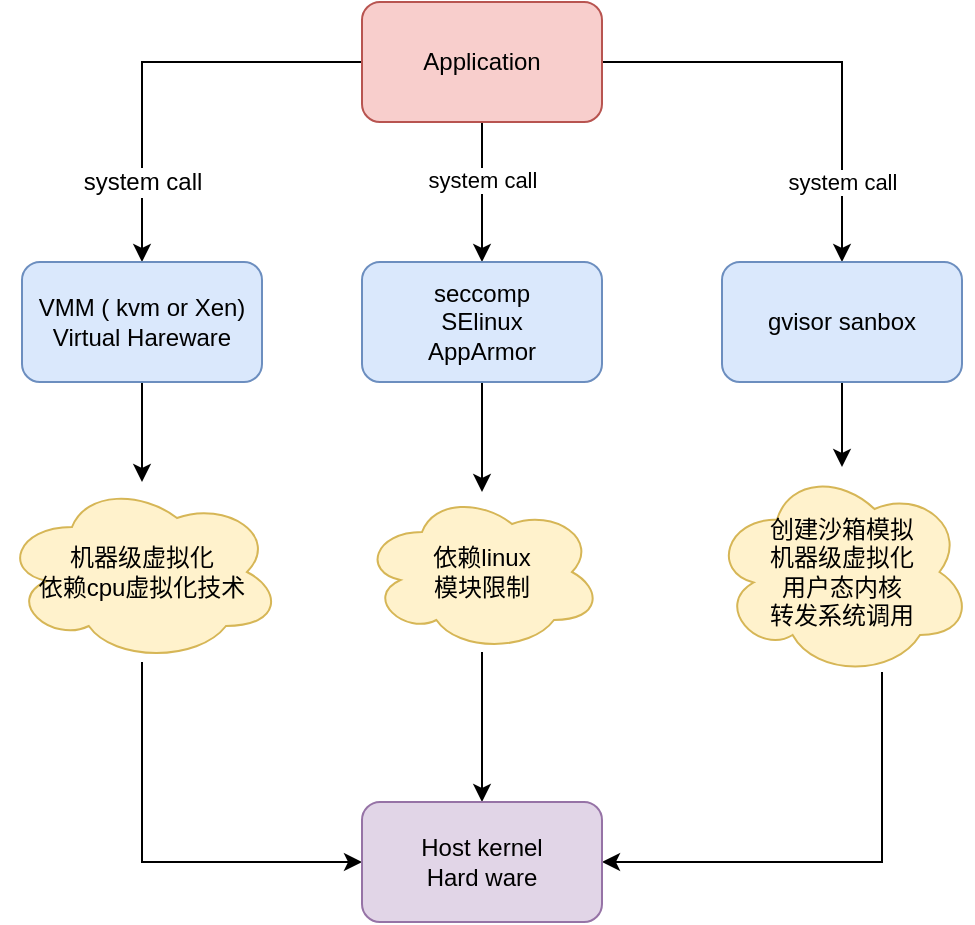 <mxfile version="21.2.1" type="device">
  <diagram name="第 1 页" id="henShwF21m3lj7XvA5T3">
    <mxGraphModel dx="893" dy="765" grid="1" gridSize="10" guides="1" tooltips="1" connect="1" arrows="1" fold="1" page="1" pageScale="1" pageWidth="827" pageHeight="1169" background="#ffffff" math="0" shadow="0">
      <root>
        <mxCell id="0" />
        <mxCell id="1" parent="0" />
        <mxCell id="17XxlfEA221lMaTGFJlo-5" value="" style="edgeStyle=orthogonalEdgeStyle;rounded=0;orthogonalLoop=1;jettySize=auto;html=1;" edge="1" parent="1" source="17XxlfEA221lMaTGFJlo-1" target="17XxlfEA221lMaTGFJlo-3">
          <mxGeometry relative="1" as="geometry" />
        </mxCell>
        <mxCell id="17XxlfEA221lMaTGFJlo-9" value="system call" style="edgeLabel;html=1;align=center;verticalAlign=middle;resizable=0;points=[];" vertex="1" connectable="0" parent="17XxlfEA221lMaTGFJlo-5">
          <mxGeometry x="-0.171" relative="1" as="geometry">
            <mxPoint as="offset" />
          </mxGeometry>
        </mxCell>
        <mxCell id="17XxlfEA221lMaTGFJlo-6" style="edgeStyle=orthogonalEdgeStyle;rounded=0;orthogonalLoop=1;jettySize=auto;html=1;" edge="1" parent="1" source="17XxlfEA221lMaTGFJlo-1" target="17XxlfEA221lMaTGFJlo-2">
          <mxGeometry relative="1" as="geometry" />
        </mxCell>
        <mxCell id="17XxlfEA221lMaTGFJlo-8" value="&lt;font style=&quot;font-size: 12px;&quot;&gt;system call&lt;/font&gt;" style="edgeLabel;html=1;align=center;verticalAlign=middle;resizable=0;points=[];" vertex="1" connectable="0" parent="17XxlfEA221lMaTGFJlo-6">
          <mxGeometry x="0.438" relative="1" as="geometry">
            <mxPoint y="19" as="offset" />
          </mxGeometry>
        </mxCell>
        <mxCell id="17XxlfEA221lMaTGFJlo-7" style="edgeStyle=orthogonalEdgeStyle;rounded=0;orthogonalLoop=1;jettySize=auto;html=1;entryX=0.5;entryY=0;entryDx=0;entryDy=0;" edge="1" parent="1" source="17XxlfEA221lMaTGFJlo-1" target="17XxlfEA221lMaTGFJlo-4">
          <mxGeometry relative="1" as="geometry" />
        </mxCell>
        <mxCell id="17XxlfEA221lMaTGFJlo-10" value="system call" style="edgeLabel;html=1;align=center;verticalAlign=middle;resizable=0;points=[];" vertex="1" connectable="0" parent="17XxlfEA221lMaTGFJlo-7">
          <mxGeometry x="0.564" y="-2" relative="1" as="geometry">
            <mxPoint x="2" y="8" as="offset" />
          </mxGeometry>
        </mxCell>
        <mxCell id="17XxlfEA221lMaTGFJlo-1" value="Application" style="rounded=1;whiteSpace=wrap;html=1;fillColor=#f8cecc;strokeColor=#b85450;" vertex="1" parent="1">
          <mxGeometry x="340" y="140" width="120" height="60" as="geometry" />
        </mxCell>
        <mxCell id="17XxlfEA221lMaTGFJlo-22" value="" style="edgeStyle=orthogonalEdgeStyle;rounded=0;orthogonalLoop=1;jettySize=auto;html=1;" edge="1" parent="1" source="17XxlfEA221lMaTGFJlo-2" target="17XxlfEA221lMaTGFJlo-16">
          <mxGeometry relative="1" as="geometry" />
        </mxCell>
        <mxCell id="17XxlfEA221lMaTGFJlo-2" value="VMM ( kvm or Xen)&lt;br&gt;Virtual Hareware" style="rounded=1;whiteSpace=wrap;html=1;fillColor=#dae8fc;strokeColor=#6c8ebf;" vertex="1" parent="1">
          <mxGeometry x="170" y="270" width="120" height="60" as="geometry" />
        </mxCell>
        <mxCell id="17XxlfEA221lMaTGFJlo-19" value="" style="edgeStyle=orthogonalEdgeStyle;rounded=0;orthogonalLoop=1;jettySize=auto;html=1;" edge="1" parent="1" source="17XxlfEA221lMaTGFJlo-3" target="17XxlfEA221lMaTGFJlo-17">
          <mxGeometry relative="1" as="geometry" />
        </mxCell>
        <mxCell id="17XxlfEA221lMaTGFJlo-3" value="seccomp&lt;br&gt;SElinux&lt;br&gt;AppArmor" style="rounded=1;whiteSpace=wrap;html=1;fillColor=#dae8fc;strokeColor=#6c8ebf;" vertex="1" parent="1">
          <mxGeometry x="340" y="270" width="120" height="60" as="geometry" />
        </mxCell>
        <mxCell id="17XxlfEA221lMaTGFJlo-21" value="" style="edgeStyle=orthogonalEdgeStyle;rounded=0;orthogonalLoop=1;jettySize=auto;html=1;" edge="1" parent="1" source="17XxlfEA221lMaTGFJlo-4" target="17XxlfEA221lMaTGFJlo-18">
          <mxGeometry relative="1" as="geometry" />
        </mxCell>
        <mxCell id="17XxlfEA221lMaTGFJlo-4" value="gvisor sanbox" style="rounded=1;whiteSpace=wrap;html=1;fillColor=#dae8fc;strokeColor=#6c8ebf;" vertex="1" parent="1">
          <mxGeometry x="520" y="270" width="120" height="60" as="geometry" />
        </mxCell>
        <mxCell id="17XxlfEA221lMaTGFJlo-26" style="edgeStyle=orthogonalEdgeStyle;rounded=0;orthogonalLoop=1;jettySize=auto;html=1;entryX=0;entryY=0.5;entryDx=0;entryDy=0;" edge="1" parent="1" source="17XxlfEA221lMaTGFJlo-16" target="17XxlfEA221lMaTGFJlo-25">
          <mxGeometry relative="1" as="geometry">
            <Array as="points">
              <mxPoint x="230" y="570" />
            </Array>
          </mxGeometry>
        </mxCell>
        <mxCell id="17XxlfEA221lMaTGFJlo-16" value="机器级虚拟化&lt;br&gt;依赖cpu虚拟化技术" style="ellipse;shape=cloud;whiteSpace=wrap;html=1;fillColor=#fff2cc;strokeColor=#d6b656;" vertex="1" parent="1">
          <mxGeometry x="160" y="380" width="140" height="90" as="geometry" />
        </mxCell>
        <mxCell id="17XxlfEA221lMaTGFJlo-27" value="" style="edgeStyle=orthogonalEdgeStyle;rounded=0;orthogonalLoop=1;jettySize=auto;html=1;" edge="1" parent="1" source="17XxlfEA221lMaTGFJlo-17" target="17XxlfEA221lMaTGFJlo-25">
          <mxGeometry relative="1" as="geometry" />
        </mxCell>
        <mxCell id="17XxlfEA221lMaTGFJlo-17" value="依赖linux&lt;br&gt;模块限制" style="ellipse;shape=cloud;whiteSpace=wrap;html=1;fillColor=#fff2cc;strokeColor=#d6b656;" vertex="1" parent="1">
          <mxGeometry x="340" y="385" width="120" height="80" as="geometry" />
        </mxCell>
        <mxCell id="17XxlfEA221lMaTGFJlo-28" style="edgeStyle=orthogonalEdgeStyle;rounded=0;orthogonalLoop=1;jettySize=auto;html=1;entryX=1;entryY=0.5;entryDx=0;entryDy=0;" edge="1" parent="1" source="17XxlfEA221lMaTGFJlo-18" target="17XxlfEA221lMaTGFJlo-25">
          <mxGeometry relative="1" as="geometry">
            <Array as="points">
              <mxPoint x="600" y="570" />
            </Array>
          </mxGeometry>
        </mxCell>
        <mxCell id="17XxlfEA221lMaTGFJlo-18" value="创建沙箱模拟&lt;br&gt;机器级虚拟化&lt;br&gt;用户态内核&lt;br&gt;转发系统调用" style="ellipse;shape=cloud;whiteSpace=wrap;html=1;fillColor=#fff2cc;strokeColor=#d6b656;" vertex="1" parent="1">
          <mxGeometry x="515" y="372.5" width="130" height="105" as="geometry" />
        </mxCell>
        <mxCell id="17XxlfEA221lMaTGFJlo-25" value="Host kernel&lt;br&gt;Hard ware" style="rounded=1;whiteSpace=wrap;html=1;fillColor=#e1d5e7;strokeColor=#9673a6;" vertex="1" parent="1">
          <mxGeometry x="340" y="540" width="120" height="60" as="geometry" />
        </mxCell>
      </root>
    </mxGraphModel>
  </diagram>
</mxfile>
